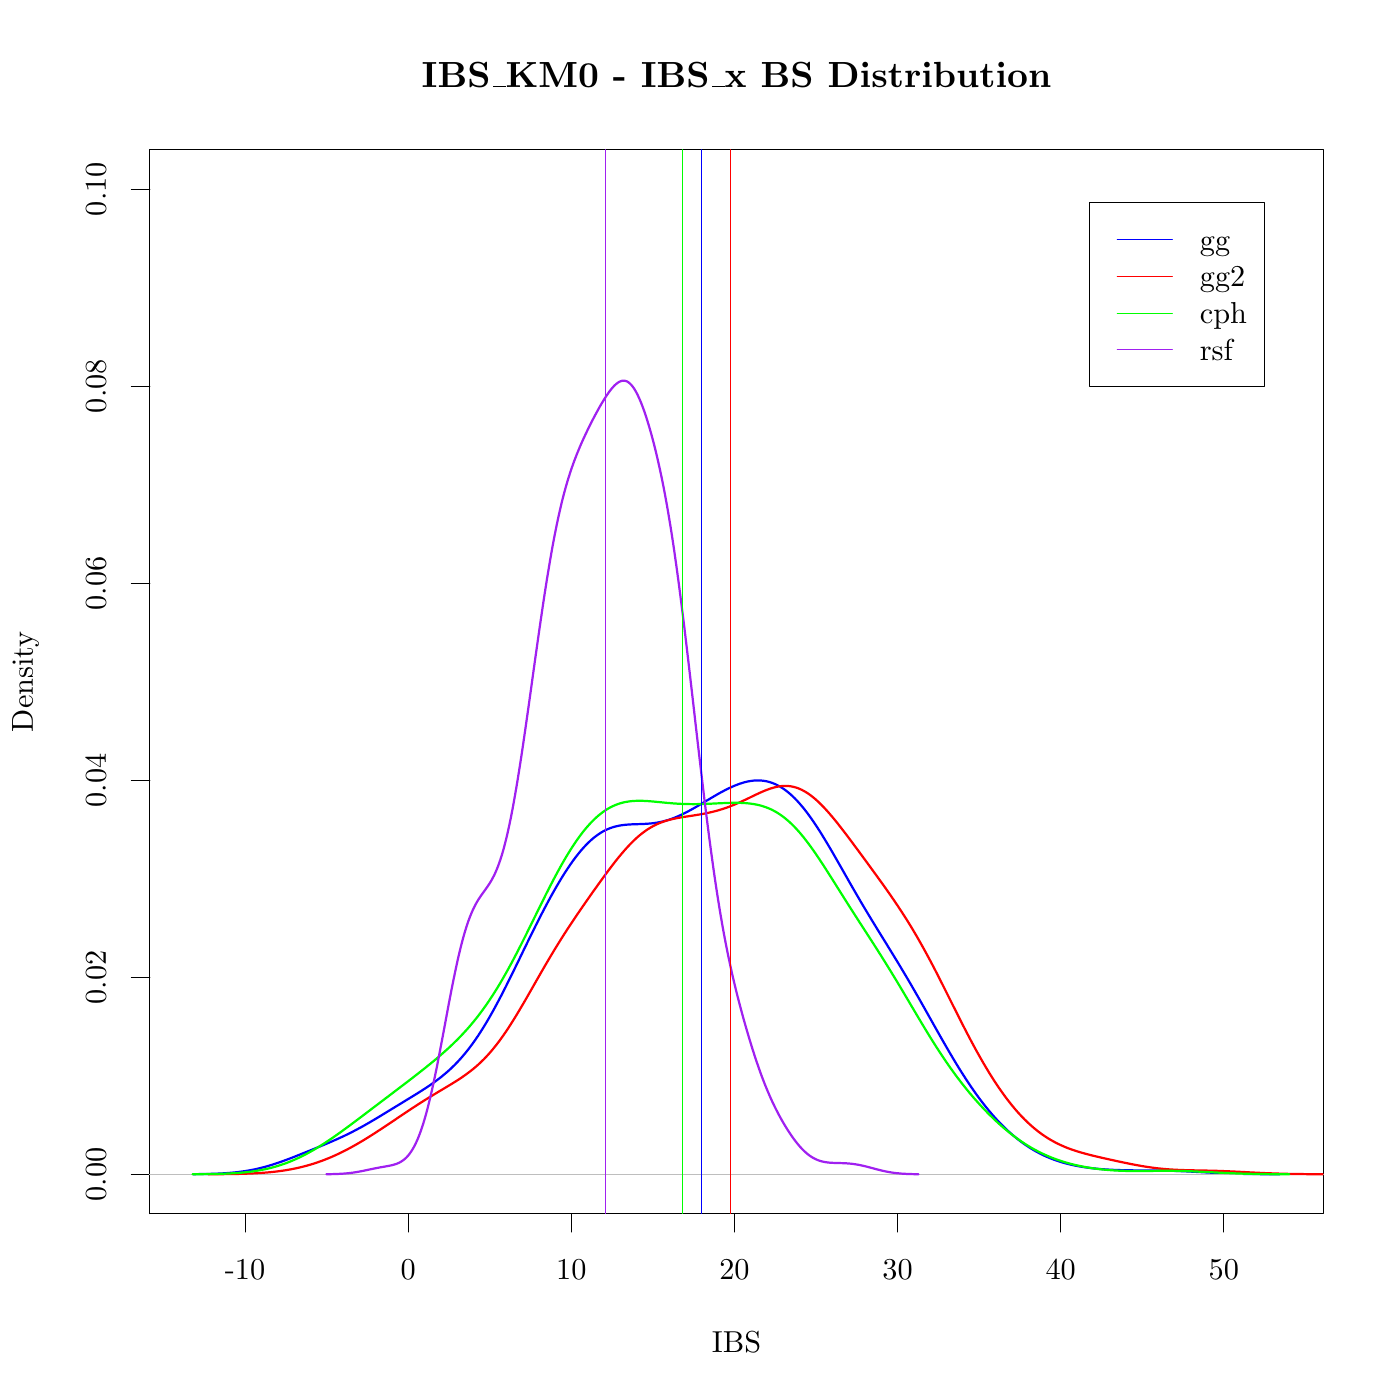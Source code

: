 % Created by tikzDevice version 0.8.1 on 2015-01-26 21:25:39
% !TEX encoding = UTF-8 Unicode
\documentclass[11pt]{memoir}
\nonstopmode

\usepackage{tikz}

\usepackage[active,tightpage,psfixbb]{preview}

\PreviewEnvironment{pgfpicture}

\setlength\PreviewBorder{0pt}

\usepackage{amsmath}
\newcommand{\SweaveOpts}[1]{}  % do not interfere with LaTeX
\newcommand{\SweaveInput}[1]{} % because they are not real TeX commands
\newcommand{\Sexpr}[1]{}       % will only be parsed by R


\usepackage{geometry}
\usepackage{amsmath}
\usepackage{lscape}
\geometry{verbose,tmargin=2.5cm,bmargin=2.5cm,lmargin=2.5cm,rmargin=2.5cm}


\begin{document}

\begin{tikzpicture}[x=1pt,y=1pt]
\definecolor{fillColor}{RGB}{255,255,255}
\path[use as bounding box,fill=fillColor,fill opacity=0.00] (0,0) rectangle (505.89,505.89);
\begin{scope}
\path[clip] ( 54.12, 67.32) rectangle (478.17,451.77);
\definecolor{drawColor}{RGB}{0,0,255}

\path[draw=drawColor,line width= 0.8pt,line join=round,line cap=round] ( 69.83, 81.60) --
	( 70.59, 81.61) --
	( 71.36, 81.62) --
	( 72.13, 81.63) --
	( 72.90, 81.64) --
	( 73.67, 81.65) --
	( 74.44, 81.67) --
	( 75.20, 81.68) --
	( 75.97, 81.71) --
	( 76.74, 81.73) --
	( 77.51, 81.76) --
	( 78.28, 81.79) --
	( 79.05, 81.82) --
	( 79.81, 81.86) --
	( 80.58, 81.90) --
	( 81.35, 81.95) --
	( 82.12, 82.00) --
	( 82.89, 82.06) --
	( 83.66, 82.13) --
	( 84.42, 82.20) --
	( 85.19, 82.27) --
	( 85.96, 82.36) --
	( 86.73, 82.46) --
	( 87.50, 82.56) --
	( 88.27, 82.67) --
	( 89.03, 82.79) --
	( 89.80, 82.92) --
	( 90.57, 83.06) --
	( 91.34, 83.21) --
	( 92.11, 83.36) --
	( 92.88, 83.53) --
	( 93.65, 83.71) --
	( 94.41, 83.90) --
	( 95.18, 84.10) --
	( 95.95, 84.30) --
	( 96.72, 84.52) --
	( 97.49, 84.75) --
	( 98.26, 84.98) --
	( 99.02, 85.23) --
	( 99.79, 85.48) --
	(100.56, 85.74) --
	(101.33, 86.01) --
	(102.10, 86.28) --
	(102.87, 86.56) --
	(103.63, 86.84) --
	(104.40, 87.13) --
	(105.17, 87.43) --
	(105.94, 87.72) --
	(106.71, 88.03) --
	(107.48, 88.33) --
	(108.24, 88.63) --
	(109.01, 88.94) --
	(109.78, 89.25) --
	(110.55, 89.56) --
	(111.32, 89.87) --
	(112.09, 90.18) --
	(112.85, 90.49) --
	(113.62, 90.80) --
	(114.39, 91.12) --
	(115.16, 91.43) --
	(115.93, 91.75) --
	(116.70, 92.07) --
	(117.46, 92.39) --
	(118.23, 92.71) --
	(119.00, 93.03) --
	(119.77, 93.36) --
	(120.54, 93.70) --
	(121.31, 94.04) --
	(122.07, 94.38) --
	(122.84, 94.73) --
	(123.61, 95.08) --
	(124.38, 95.44) --
	(125.15, 95.81) --
	(125.92, 96.19) --
	(126.69, 96.57) --
	(127.45, 96.96) --
	(128.22, 97.36) --
	(128.99, 97.76) --
	(129.76, 98.18) --
	(130.53, 98.59) --
	(131.30, 99.02) --
	(132.06, 99.45) --
	(132.83, 99.89) --
	(133.60,100.34) --
	(134.37,100.79) --
	(135.14,101.24) --
	(135.91,101.70) --
	(136.67,102.16) --
	(137.44,102.62) --
	(138.21,103.09) --
	(138.98,103.56) --
	(139.75,104.03) --
	(140.52,104.50) --
	(141.28,104.97) --
	(142.05,105.44) --
	(142.82,105.91) --
	(143.59,106.37) --
	(144.36,106.84) --
	(145.13,107.31) --
	(145.89,107.78) --
	(146.66,108.25) --
	(147.43,108.72) --
	(148.20,109.19) --
	(148.97,109.66) --
	(149.74,110.13) --
	(150.50,110.60) --
	(151.27,111.08) --
	(152.04,111.57) --
	(152.81,112.06) --
	(153.58,112.56) --
	(154.35,113.06) --
	(155.12,113.58) --
	(155.88,114.11) --
	(156.65,114.65) --
	(157.42,115.21) --
	(158.19,115.78) --
	(158.96,116.37) --
	(159.73,116.98) --
	(160.49,117.61) --
	(161.26,118.26) --
	(162.03,118.93) --
	(162.80,119.64) --
	(163.57,120.37) --
	(164.34,121.13) --
	(165.10,121.91) --
	(165.87,122.74) --
	(166.64,123.59) --
	(167.41,124.48) --
	(168.18,125.40) --
	(168.95,126.35) --
	(169.71,127.34) --
	(170.48,128.37) --
	(171.25,129.44) --
	(172.02,130.53) --
	(172.79,131.67) --
	(173.56,132.85) --
	(174.32,134.06) --
	(175.09,135.30) --
	(175.86,136.58) --
	(176.63,137.89) --
	(177.40,139.24) --
	(178.17,140.61) --
	(178.93,142.01) --
	(179.70,143.44) --
	(180.47,144.89) --
	(181.24,146.37) --
	(182.01,147.87) --
	(182.78,149.39) --
	(183.54,150.92) --
	(184.31,152.47) --
	(185.08,154.03) --
	(185.85,155.60) --
	(186.62,157.18) --
	(187.39,158.76) --
	(188.16,160.35) --
	(188.92,161.93) --
	(189.69,163.52) --
	(190.46,165.10) --
	(191.23,166.67) --
	(192.00,168.23) --
	(192.77,169.79) --
	(193.53,171.33) --
	(194.30,172.86) --
	(195.07,174.38) --
	(195.84,175.87) --
	(196.61,177.36) --
	(197.38,178.81) --
	(198.14,180.25) --
	(198.91,181.66) --
	(199.68,183.05) --
	(200.45,184.41) --
	(201.22,185.75) --
	(201.99,187.05) --
	(202.75,188.33) --
	(203.52,189.58) --
	(204.29,190.79) --
	(205.06,191.96) --
	(205.83,193.10) --
	(206.60,194.21) --
	(207.36,195.27) --
	(208.13,196.29) --
	(208.90,197.27) --
	(209.67,198.22) --
	(210.44,199.12) --
	(211.21,199.97) --
	(211.97,200.77) --
	(212.74,201.53) --
	(213.51,202.25) --
	(214.28,202.92) --
	(215.05,203.54) --
	(215.82,204.11) --
	(216.58,204.64) --
	(217.35,205.13) --
	(218.12,205.56) --
	(218.89,205.95) --
	(219.66,206.30) --
	(220.43,206.61) --
	(221.20,206.89) --
	(221.96,207.12) --
	(222.73,207.31) --
	(223.50,207.48) --
	(224.27,207.63) --
	(225.04,207.74) --
	(225.81,207.83) --
	(226.57,207.90) --
	(227.34,207.95) --
	(228.11,208.00) --
	(228.88,208.03) --
	(229.65,208.06) --
	(230.42,208.08) --
	(231.18,208.10) --
	(231.95,208.13) --
	(232.72,208.16) --
	(233.49,208.21) --
	(234.26,208.26) --
	(235.03,208.32) --
	(235.79,208.40) --
	(236.56,208.50) --
	(237.33,208.62) --
	(238.10,208.75) --
	(238.87,208.91) --
	(239.64,209.09) --
	(240.40,209.29) --
	(241.17,209.51) --
	(241.94,209.75) --
	(242.71,210.02) --
	(243.48,210.31) --
	(244.25,210.61) --
	(245.01,210.94) --
	(245.78,211.28) --
	(246.55,211.64) --
	(247.32,212.02) --
	(248.09,212.41) --
	(248.86,212.81) --
	(249.62,213.23) --
	(250.39,213.66) --
	(251.16,214.10) --
	(251.93,214.54) --
	(252.70,214.99) --
	(253.47,215.45) --
	(254.24,215.90) --
	(255.00,216.36) --
	(255.77,216.82) --
	(256.54,217.28) --
	(257.31,217.73) --
	(258.08,218.18) --
	(258.85,218.63) --
	(259.61,219.07) --
	(260.38,219.49) --
	(261.15,219.91) --
	(261.92,220.31) --
	(262.69,220.71) --
	(263.46,221.08) --
	(264.22,221.44) --
	(264.99,221.78) --
	(265.76,222.10) --
	(266.53,222.40) --
	(267.30,222.68) --
	(268.07,222.93) --
	(268.83,223.16) --
	(269.60,223.36) --
	(270.37,223.53) --
	(271.14,223.66) --
	(271.91,223.77) --
	(272.68,223.85) --
	(273.44,223.89) --
	(274.21,223.88) --
	(274.98,223.85) --
	(275.75,223.77) --
	(276.52,223.66) --
	(277.29,223.50) --
	(278.05,223.29) --
	(278.82,223.05) --
	(279.59,222.76) --
	(280.36,222.43) --
	(281.13,222.04) --
	(281.90,221.62) --
	(282.67,221.14) --
	(283.43,220.63) --
	(284.20,220.06) --
	(284.97,219.44) --
	(285.74,218.78) --
	(286.51,218.07) --
	(287.28,217.32) --
	(288.04,216.52) --
	(288.81,215.67) --
	(289.58,214.78) --
	(290.35,213.86) --
	(291.12,212.88) --
	(291.89,211.87) --
	(292.65,210.82) --
	(293.42,209.74) --
	(294.19,208.62) --
	(294.96,207.47) --
	(295.73,206.28) --
	(296.50,205.08) --
	(297.26,203.84) --
	(298.03,202.58) --
	(298.80,201.30) --
	(299.57,200.01) --
	(300.34,198.70) --
	(301.11,197.38) --
	(301.87,196.04) --
	(302.64,194.70) --
	(303.41,193.35) --
	(304.18,192.00) --
	(304.95,190.64) --
	(305.72,189.29) --
	(306.48,187.94) --
	(307.25,186.60) --
	(308.02,185.25) --
	(308.79,183.92) --
	(309.56,182.59) --
	(310.33,181.28) --
	(311.09,179.96) --
	(311.86,178.66) --
	(312.63,177.37) --
	(313.40,176.09) --
	(314.17,174.81) --
	(314.94,173.54) --
	(315.71,172.28) --
	(316.47,171.03) --
	(317.24,169.77) --
	(318.01,168.53) --
	(318.78,167.28) --
	(319.55,166.04) --
	(320.32,164.80) --
	(321.08,163.55) --
	(321.85,162.30) --
	(322.62,161.05) --
	(323.39,159.79) --
	(324.16,158.53) --
	(324.93,157.26) --
	(325.69,155.99) --
	(326.46,154.70) --
	(327.23,153.41) --
	(328.00,152.11) --
	(328.77,150.80) --
	(329.54,149.48) --
	(330.30,148.15) --
	(331.07,146.81) --
	(331.84,145.47) --
	(332.61,144.12) --
	(333.38,142.76) --
	(334.15,141.40) --
	(334.91,140.04) --
	(335.68,138.67) --
	(336.45,137.30) --
	(337.22,135.93) --
	(337.99,134.56) --
	(338.76,133.20) --
	(339.52,131.84) --
	(340.29,130.49) --
	(341.06,129.14) --
	(341.83,127.81) --
	(342.60,126.48) --
	(343.37,125.17) --
	(344.13,123.87) --
	(344.90,122.58) --
	(345.67,121.31) --
	(346.44,120.05) --
	(347.21,118.82) --
	(347.98,117.61) --
	(348.75,116.41) --
	(349.51,115.23) --
	(350.28,114.08) --
	(351.05,112.95) --
	(351.82,111.84) --
	(352.59,110.75) --
	(353.36,109.69) --
	(354.12,108.65) --
	(354.89,107.64) --
	(355.66,106.65) --
	(356.43,105.68) --
	(357.20,104.74) --
	(357.97,103.83) --
	(358.73,102.93) --
	(359.50,102.06) --
	(360.27,101.22) --
	(361.04,100.40) --
	(361.81, 99.61) --
	(362.58, 98.84) --
	(363.34, 98.09) --
	(364.11, 97.36) --
	(364.88, 96.67) --
	(365.65, 95.99) --
	(366.42, 95.33) --
	(367.19, 94.70) --
	(367.95, 94.09) --
	(368.72, 93.50) --
	(369.49, 92.93) --
	(370.26, 92.38) --
	(371.03, 91.86) --
	(371.80, 91.36) --
	(372.56, 90.87) --
	(373.33, 90.41) --
	(374.10, 89.96) --
	(374.87, 89.54) --
	(375.64, 89.13) --
	(376.41, 88.74) --
	(377.17, 88.37) --
	(377.94, 88.02) --
	(378.71, 87.69) --
	(379.48, 87.37) --
	(380.25, 87.06) --
	(381.02, 86.78) --
	(381.79, 86.51) --
	(382.55, 86.25) --
	(383.32, 86.01) --
	(384.09, 85.78) --
	(384.86, 85.56) --
	(385.63, 85.36) --
	(386.40, 85.17) --
	(387.16, 84.99) --
	(387.93, 84.82) --
	(388.70, 84.67) --
	(389.47, 84.52) --
	(390.24, 84.38) --
	(391.01, 84.25) --
	(391.77, 84.13) --
	(392.54, 84.02) --
	(393.31, 83.92) --
	(394.08, 83.82) --
	(394.85, 83.73) --
	(395.62, 83.65) --
	(396.38, 83.57) --
	(397.15, 83.50) --
	(397.92, 83.43) --
	(398.69, 83.37) --
	(399.46, 83.32) --
	(400.23, 83.27) --
	(400.99, 83.23) --
	(401.76, 83.19) --
	(402.53, 83.15) --
	(403.30, 83.12) --
	(404.07, 83.09) --
	(404.84, 83.07) --
	(405.60, 83.04) --
	(406.37, 83.03) --
	(407.14, 83.01) --
	(407.91, 83.00) --
	(408.68, 82.99) --
	(409.45, 82.98) --
	(410.22, 82.97) --
	(410.98, 82.97) --
	(411.75, 82.96) --
	(412.52, 82.96) --
	(413.29, 82.96) --
	(414.06, 82.95) --
	(414.83, 82.95) --
	(415.59, 82.95) --
	(416.36, 82.94) --
	(417.13, 82.94) --
	(417.90, 82.93) --
	(418.67, 82.92) --
	(419.44, 82.91) --
	(420.20, 82.90) --
	(420.97, 82.88) --
	(421.74, 82.86) --
	(422.51, 82.84) --
	(423.28, 82.82) --
	(424.05, 82.80) --
	(424.81, 82.77) --
	(425.58, 82.74) --
	(426.35, 82.71) --
	(427.12, 82.68) --
	(427.89, 82.65) --
	(428.66, 82.61) --
	(429.42, 82.57) --
	(430.19, 82.53) --
	(430.96, 82.49) --
	(431.73, 82.45) --
	(432.50, 82.41) --
	(433.27, 82.37) --
	(434.03, 82.33) --
	(434.80, 82.29) --
	(435.57, 82.25) --
	(436.34, 82.21) --
	(437.11, 82.16) --
	(437.88, 82.13) --
	(438.64, 82.09) --
	(439.41, 82.05) --
	(440.18, 82.01) --
	(440.95, 81.98) --
	(441.72, 81.95) --
	(442.49, 81.91) --
	(443.26, 81.88) --
	(444.02, 81.86) --
	(444.79, 81.83) --
	(445.56, 81.80) --
	(446.33, 81.78) --
	(447.10, 81.76) --
	(447.87, 81.74) --
	(448.63, 81.72) --
	(449.40, 81.70) --
	(450.17, 81.69) --
	(450.94, 81.67) --
	(451.71, 81.66) --
	(452.48, 81.65) --
	(453.24, 81.64) --
	(454.01, 81.63) --
	(454.78, 81.62) --
	(455.55, 81.61) --
	(456.32, 81.60) --
	(457.09, 81.60) --
	(457.85, 81.59) --
	(458.62, 81.59) --
	(459.39, 81.58) --
	(460.16, 81.58) --
	(460.93, 81.58) --
	(461.70, 81.57) --
	(462.46, 81.57);
\end{scope}
\begin{scope}
\path[clip] (  0.00,  0.00) rectangle (505.89,505.89);
\definecolor{drawColor}{RGB}{0,0,0}

\path[draw=drawColor,line width= 0.4pt,line join=round,line cap=round] ( 88.55, 67.32) -- (442.24, 67.32);

\path[draw=drawColor,line width= 0.4pt,line join=round,line cap=round] ( 88.55, 67.32) -- ( 88.55, 60.72);

\path[draw=drawColor,line width= 0.4pt,line join=round,line cap=round] (147.50, 67.32) -- (147.50, 60.72);

\path[draw=drawColor,line width= 0.4pt,line join=round,line cap=round] (206.45, 67.32) -- (206.45, 60.72);

\path[draw=drawColor,line width= 0.4pt,line join=round,line cap=round] (265.40, 67.32) -- (265.40, 60.72);

\path[draw=drawColor,line width= 0.4pt,line join=round,line cap=round] (324.35, 67.32) -- (324.35, 60.72);

\path[draw=drawColor,line width= 0.4pt,line join=round,line cap=round] (383.29, 67.32) -- (383.29, 60.72);

\path[draw=drawColor,line width= 0.4pt,line join=round,line cap=round] (442.24, 67.32) -- (442.24, 60.72);

\node[text=drawColor,anchor=base,inner sep=0pt, outer sep=0pt, scale=  1.00] at ( 88.55, 43.56) {-10};

\node[text=drawColor,anchor=base,inner sep=0pt, outer sep=0pt, scale=  1.00] at (147.50, 43.56) {0};

\node[text=drawColor,anchor=base,inner sep=0pt, outer sep=0pt, scale=  1.00] at (206.45, 43.56) {10};

\node[text=drawColor,anchor=base,inner sep=0pt, outer sep=0pt, scale=  1.00] at (265.40, 43.56) {20};

\node[text=drawColor,anchor=base,inner sep=0pt, outer sep=0pt, scale=  1.00] at (324.35, 43.56) {30};

\node[text=drawColor,anchor=base,inner sep=0pt, outer sep=0pt, scale=  1.00] at (383.29, 43.56) {40};

\node[text=drawColor,anchor=base,inner sep=0pt, outer sep=0pt, scale=  1.00] at (442.24, 43.56) {50};

\path[draw=drawColor,line width= 0.4pt,line join=round,line cap=round] ( 54.12, 81.56) -- ( 54.12,437.53);

\path[draw=drawColor,line width= 0.4pt,line join=round,line cap=round] ( 54.12, 81.56) -- ( 47.52, 81.56);

\path[draw=drawColor,line width= 0.4pt,line join=round,line cap=round] ( 54.12,152.75) -- ( 47.52,152.75);

\path[draw=drawColor,line width= 0.4pt,line join=round,line cap=round] ( 54.12,223.95) -- ( 47.52,223.95);

\path[draw=drawColor,line width= 0.4pt,line join=round,line cap=round] ( 54.12,295.14) -- ( 47.52,295.14);

\path[draw=drawColor,line width= 0.4pt,line join=round,line cap=round] ( 54.12,366.34) -- ( 47.52,366.34);

\path[draw=drawColor,line width= 0.4pt,line join=round,line cap=round] ( 54.12,437.53) -- ( 47.52,437.53);

\node[text=drawColor,rotate= 90.00,anchor=base,inner sep=0pt, outer sep=0pt, scale=  1.00] at ( 38.28, 81.56) {0.00};

\node[text=drawColor,rotate= 90.00,anchor=base,inner sep=0pt, outer sep=0pt, scale=  1.00] at ( 38.28,152.75) {0.02};

\node[text=drawColor,rotate= 90.00,anchor=base,inner sep=0pt, outer sep=0pt, scale=  1.00] at ( 38.28,223.95) {0.04};

\node[text=drawColor,rotate= 90.00,anchor=base,inner sep=0pt, outer sep=0pt, scale=  1.00] at ( 38.28,295.14) {0.06};

\node[text=drawColor,rotate= 90.00,anchor=base,inner sep=0pt, outer sep=0pt, scale=  1.00] at ( 38.28,366.34) {0.08};

\node[text=drawColor,rotate= 90.00,anchor=base,inner sep=0pt, outer sep=0pt, scale=  1.00] at ( 38.28,437.53) {0.10};

\path[draw=drawColor,line width= 0.4pt,line join=round,line cap=round] ( 54.12, 67.32) --
	(478.17, 67.32) --
	(478.17,451.77) --
	( 54.12,451.77) --
	( 54.12, 67.32);
\end{scope}
\begin{scope}
\path[clip] (  0.00,  0.00) rectangle (505.89,505.89);
\definecolor{drawColor}{RGB}{0,0,0}

\node[text=drawColor,anchor=base,inner sep=0pt, outer sep=0pt, scale=  1.20] at (266.14,474.30) {\bfseries IBS\_KM0 - IBS\_x BS Distribution};

\node[text=drawColor,anchor=base,inner sep=0pt, outer sep=0pt, scale=  1.00] at (266.14, 17.16) {IBS};

\node[text=drawColor,rotate= 90.00,anchor=base,inner sep=0pt, outer sep=0pt, scale=  1.00] at ( 11.88,259.55) {Density};
\end{scope}
\begin{scope}
\path[clip] ( 54.12, 67.32) rectangle (478.17,451.77);
\definecolor{drawColor}{RGB}{190,190,190}

\path[draw=drawColor,line width= 0.0pt,line join=round,line cap=round] ( 54.12, 81.56) -- (478.17, 81.56);
\definecolor{drawColor}{RGB}{255,0,0}

\path[draw=drawColor,line width= 0.8pt,line join=round,line cap=round] ( 75.24, 81.58) --
	( 76.03, 81.58) --
	( 76.83, 81.58) --
	( 77.62, 81.59) --
	( 78.41, 81.59) --
	( 79.20, 81.60) --
	( 79.99, 81.60) --
	( 80.78, 81.61) --
	( 81.57, 81.62) --
	( 82.36, 81.63) --
	( 83.15, 81.64) --
	( 83.94, 81.65) --
	( 84.73, 81.67) --
	( 85.53, 81.68) --
	( 86.32, 81.70) --
	( 87.11, 81.72) --
	( 87.90, 81.74) --
	( 88.69, 81.77) --
	( 89.48, 81.80) --
	( 90.27, 81.83) --
	( 91.06, 81.86) --
	( 91.85, 81.90) --
	( 92.64, 81.94) --
	( 93.43, 81.99) --
	( 94.23, 82.04) --
	( 95.02, 82.10) --
	( 95.81, 82.16) --
	( 96.60, 82.22) --
	( 97.39, 82.29) --
	( 98.18, 82.37) --
	( 98.97, 82.46) --
	( 99.76, 82.55) --
	(100.55, 82.64) --
	(101.34, 82.75) --
	(102.13, 82.86) --
	(102.93, 82.98) --
	(103.72, 83.11) --
	(104.51, 83.25) --
	(105.30, 83.39) --
	(106.09, 83.55) --
	(106.88, 83.71) --
	(107.67, 83.88) --
	(108.46, 84.06) --
	(109.25, 84.26) --
	(110.04, 84.46) --
	(110.83, 84.67) --
	(111.63, 84.89) --
	(112.42, 85.13) --
	(113.21, 85.37) --
	(114.00, 85.62) --
	(114.79, 85.89) --
	(115.58, 86.17) --
	(116.37, 86.45) --
	(117.16, 86.75) --
	(117.95, 87.06) --
	(118.74, 87.38) --
	(119.53, 87.71) --
	(120.33, 88.06) --
	(121.12, 88.41) --
	(121.91, 88.77) --
	(122.70, 89.15) --
	(123.49, 89.53) --
	(124.28, 89.93) --
	(125.07, 90.33) --
	(125.86, 90.75) --
	(126.65, 91.17) --
	(127.44, 91.61) --
	(128.23, 92.05) --
	(129.03, 92.50) --
	(129.82, 92.96) --
	(130.61, 93.43) --
	(131.40, 93.90) --
	(132.19, 94.38) --
	(132.98, 94.87) --
	(133.77, 95.37) --
	(134.56, 95.87) --
	(135.35, 96.37) --
	(136.14, 96.88) --
	(136.93, 97.40) --
	(137.73, 97.92) --
	(138.52, 98.44) --
	(139.31, 98.96) --
	(140.10, 99.49) --
	(140.89,100.02) --
	(141.68,100.55) --
	(142.47,101.08) --
	(143.26,101.62) --
	(144.05,102.15) --
	(144.84,102.68) --
	(145.64,103.21) --
	(146.43,103.74) --
	(147.22,104.27) --
	(148.01,104.80) --
	(148.80,105.32) --
	(149.59,105.84) --
	(150.38,106.36) --
	(151.17,106.87) --
	(151.96,107.37) --
	(152.75,107.88) --
	(153.54,108.38) --
	(154.34,108.87) --
	(155.13,109.36) --
	(155.92,109.84) --
	(156.71,110.32) --
	(157.50,110.80) --
	(158.29,111.28) --
	(159.08,111.75) --
	(159.87,112.22) --
	(160.66,112.69) --
	(161.45,113.17) --
	(162.24,113.64) --
	(163.04,114.12) --
	(163.83,114.61) --
	(164.62,115.10) --
	(165.41,115.60) --
	(166.20,116.12) --
	(166.99,116.65) --
	(167.78,117.20) --
	(168.57,117.76) --
	(169.36,118.35) --
	(170.15,118.96) --
	(170.94,119.59) --
	(171.74,120.25) --
	(172.53,120.94) --
	(173.32,121.66) --
	(174.11,122.42) --
	(174.90,123.20) --
	(175.69,124.02) --
	(176.48,124.88) --
	(177.27,125.78) --
	(178.06,126.72) --
	(178.85,127.69) --
	(179.64,128.69) --
	(180.44,129.74) --
	(181.23,130.83) --
	(182.02,131.95) --
	(182.81,133.10) --
	(183.60,134.28) --
	(184.39,135.50) --
	(185.18,136.75) --
	(185.97,138.02) --
	(186.76,139.31) --
	(187.55,140.63) --
	(188.34,141.97) --
	(189.14,143.32) --
	(189.93,144.68) --
	(190.72,146.06) --
	(191.51,147.44) --
	(192.30,148.83) --
	(193.09,150.22) --
	(193.88,151.61) --
	(194.67,152.99) --
	(195.46,154.37) --
	(196.25,155.74) --
	(197.04,157.11) --
	(197.84,158.46) --
	(198.63,159.80) --
	(199.42,161.12) --
	(200.21,162.44) --
	(201.00,163.73) --
	(201.79,165.01) --
	(202.58,166.28) --
	(203.37,167.53) --
	(204.16,168.77) --
	(204.95,169.99) --
	(205.74,171.20) --
	(206.54,172.39) --
	(207.33,173.58) --
	(208.12,174.75) --
	(208.91,175.92) --
	(209.70,177.07) --
	(210.49,178.22) --
	(211.28,179.36) --
	(212.07,180.50) --
	(212.86,181.62) --
	(213.65,182.75) --
	(214.44,183.87) --
	(215.24,184.98) --
	(216.03,186.09) --
	(216.82,187.19) --
	(217.61,188.28) --
	(218.40,189.36) --
	(219.19,190.44) --
	(219.98,191.50) --
	(220.77,192.55) --
	(221.56,193.58) --
	(222.35,194.60) --
	(223.14,195.60) --
	(223.94,196.57) --
	(224.73,197.51) --
	(225.52,198.44) --
	(226.31,199.33) --
	(227.10,200.19) --
	(227.89,201.02) --
	(228.68,201.81) --
	(229.47,202.57) --
	(230.26,203.30) --
	(231.05,203.98) --
	(231.84,204.62) --
	(232.64,205.22) --
	(233.43,205.79) --
	(234.22,206.32) --
	(235.01,206.80) --
	(235.80,207.25) --
	(236.59,207.67) --
	(237.38,208.05) --
	(238.17,208.39) --
	(238.96,208.70) --
	(239.75,208.99) --
	(240.54,209.25) --
	(241.34,209.49) --
	(242.13,209.70) --
	(242.92,209.89) --
	(243.71,210.07) --
	(244.50,210.23) --
	(245.29,210.38) --
	(246.08,210.51) --
	(246.87,210.64) --
	(247.66,210.77) --
	(248.45,210.89) --
	(249.24,211.01) --
	(250.04,211.13) --
	(250.83,211.25) --
	(251.62,211.38) --
	(252.41,211.51) --
	(253.20,211.64) --
	(253.99,211.79) --
	(254.78,211.94) --
	(255.57,212.10) --
	(256.36,212.27) --
	(257.15,212.45) --
	(257.95,212.65) --
	(258.74,212.85) --
	(259.53,213.07) --
	(260.32,213.31) --
	(261.11,213.56) --
	(261.90,213.82) --
	(262.69,214.09) --
	(263.48,214.38) --
	(264.27,214.69) --
	(265.06,215.00) --
	(265.85,215.33) --
	(266.65,215.67) --
	(267.44,216.02) --
	(268.23,216.39) --
	(269.02,216.76) --
	(269.81,217.13) --
	(270.60,217.51) --
	(271.39,217.90) --
	(272.18,218.28) --
	(272.97,218.66) --
	(273.76,219.03) --
	(274.55,219.40) --
	(275.35,219.75) --
	(276.14,220.09) --
	(276.93,220.41) --
	(277.72,220.70) --
	(278.51,220.97) --
	(279.30,221.21) --
	(280.09,221.43) --
	(280.88,221.61) --
	(281.67,221.74) --
	(282.46,221.84) --
	(283.25,221.89) --
	(284.05,221.90) --
	(284.84,221.86) --
	(285.63,221.77) --
	(286.42,221.62) --
	(287.21,221.43) --
	(288.00,221.19) --
	(288.79,220.89) --
	(289.58,220.54) --
	(290.37,220.13) --
	(291.16,219.68) --
	(291.95,219.18) --
	(292.75,218.62) --
	(293.54,218.01) --
	(294.33,217.37) --
	(295.12,216.68) --
	(295.91,215.94) --
	(296.70,215.17) --
	(297.49,214.36) --
	(298.28,213.52) --
	(299.07,212.65) --
	(299.86,211.74) --
	(300.65,210.81) --
	(301.45,209.86) --
	(302.24,208.89) --
	(303.03,207.89) --
	(303.82,206.88) --
	(304.61,205.86) --
	(305.40,204.83) --
	(306.19,203.79) --
	(306.98,202.74) --
	(307.77,201.68) --
	(308.56,200.61) --
	(309.35,199.55) --
	(310.15,198.47) --
	(310.94,197.40) --
	(311.73,196.33) --
	(312.52,195.25) --
	(313.31,194.17) --
	(314.10,193.09) --
	(314.89,192.01) --
	(315.68,190.92) --
	(316.47,189.84) --
	(317.26,188.74) --
	(318.05,187.65) --
	(318.85,186.55) --
	(319.64,185.44) --
	(320.43,184.32) --
	(321.22,183.20) --
	(322.01,182.06) --
	(322.80,180.91) --
	(323.59,179.75) --
	(324.38,178.58) --
	(325.17,177.38) --
	(325.96,176.17) --
	(326.75,174.94) --
	(327.55,173.70) --
	(328.34,172.43) --
	(329.13,171.14) --
	(329.92,169.82) --
	(330.71,168.49) --
	(331.50,167.14) --
	(332.29,165.75) --
	(333.08,164.35) --
	(333.87,162.93) --
	(334.66,161.48) --
	(335.45,160.02) --
	(336.25,158.53) --
	(337.04,157.03) --
	(337.83,155.51) --
	(338.62,153.97) --
	(339.41,152.42) --
	(340.20,150.86) --
	(340.99,149.30) --
	(341.78,147.72) --
	(342.57,146.14) --
	(343.36,144.56) --
	(344.15,142.97) --
	(344.95,141.39) --
	(345.74,139.82) --
	(346.53,138.25) --
	(347.32,136.68) --
	(348.11,135.13) --
	(348.90,133.59) --
	(349.69,132.07) --
	(350.48,130.56) --
	(351.27,129.07) --
	(352.06,127.61) --
	(352.85,126.15) --
	(353.65,124.73) --
	(354.44,123.33) --
	(355.23,121.95) --
	(356.02,120.60) --
	(356.81,119.28) --
	(357.60,117.98) --
	(358.39,116.72) --
	(359.18,115.48) --
	(359.97,114.27) --
	(360.76,113.09) --
	(361.56,111.95) --
	(362.35,110.83) --
	(363.14,109.74) --
	(363.93,108.68) --
	(364.72,107.66) --
	(365.51,106.67) --
	(366.30,105.71) --
	(367.09,104.77) --
	(367.88,103.87) --
	(368.67,103.01) --
	(369.46,102.17) --
	(370.26,101.36) --
	(371.05,100.59) --
	(371.84, 99.84) --
	(372.63, 99.13) --
	(373.42, 98.44) --
	(374.21, 97.78) --
	(375.00, 97.15) --
	(375.79, 96.55) --
	(376.58, 95.98) --
	(377.37, 95.43) --
	(378.16, 94.91) --
	(378.96, 94.41) --
	(379.75, 93.94) --
	(380.54, 93.50) --
	(381.33, 93.07) --
	(382.12, 92.67) --
	(382.91, 92.29) --
	(383.70, 91.93) --
	(384.49, 91.58) --
	(385.28, 91.25) --
	(386.07, 90.94) --
	(386.86, 90.65) --
	(387.66, 90.37) --
	(388.45, 90.11) --
	(389.24, 89.85) --
	(390.03, 89.61) --
	(390.82, 89.38) --
	(391.61, 89.16) --
	(392.40, 88.94) --
	(393.19, 88.73) --
	(393.98, 88.53) --
	(394.77, 88.33) --
	(395.56, 88.14) --
	(396.36, 87.95) --
	(397.15, 87.77) --
	(397.94, 87.58) --
	(398.73, 87.40) --
	(399.52, 87.22) --
	(400.31, 87.05) --
	(401.10, 86.87) --
	(401.89, 86.70) --
	(402.68, 86.53) --
	(403.47, 86.35) --
	(404.26, 86.18) --
	(405.06, 86.01) --
	(405.85, 85.85) --
	(406.64, 85.68) --
	(407.43, 85.52) --
	(408.22, 85.36) --
	(409.01, 85.20) --
	(409.80, 85.05) --
	(410.59, 84.90) --
	(411.38, 84.76) --
	(412.17, 84.62) --
	(412.96, 84.48) --
	(413.76, 84.35) --
	(414.55, 84.23) --
	(415.34, 84.11) --
	(416.13, 84.00) --
	(416.92, 83.89) --
	(417.71, 83.79) --
	(418.50, 83.70) --
	(419.29, 83.62) --
	(420.08, 83.54) --
	(420.87, 83.47) --
	(421.66, 83.40) --
	(422.46, 83.34) --
	(423.25, 83.29) --
	(424.04, 83.24) --
	(424.83, 83.20) --
	(425.62, 83.16) --
	(426.41, 83.12) --
	(427.20, 83.09) --
	(427.99, 83.07) --
	(428.78, 83.05) --
	(429.57, 83.03) --
	(430.36, 83.01) --
	(431.16, 82.99) --
	(431.95, 82.97) --
	(432.74, 82.96) --
	(433.53, 82.94) --
	(434.32, 82.93) --
	(435.11, 82.91) --
	(435.90, 82.90) --
	(436.69, 82.88) --
	(437.48, 82.86) --
	(438.27, 82.84) --
	(439.06, 82.82) --
	(439.86, 82.80) --
	(440.65, 82.77) --
	(441.44, 82.74) --
	(442.23, 82.71) --
	(443.02, 82.68) --
	(443.81, 82.65) --
	(444.60, 82.61) --
	(445.39, 82.58) --
	(446.18, 82.54) --
	(446.97, 82.50) --
	(447.76, 82.46) --
	(448.56, 82.42) --
	(449.35, 82.38) --
	(450.14, 82.34) --
	(450.93, 82.29) --
	(451.72, 82.25) --
	(452.51, 82.21) --
	(453.30, 82.17) --
	(454.09, 82.13) --
	(454.88, 82.09) --
	(455.67, 82.06) --
	(456.46, 82.02) --
	(457.26, 81.98) --
	(458.05, 81.95) --
	(458.84, 81.92) --
	(459.63, 81.89) --
	(460.42, 81.86) --
	(461.21, 81.83) --
	(462.00, 81.81) --
	(462.79, 81.78) --
	(463.58, 81.76) --
	(464.37, 81.74) --
	(465.16, 81.72) --
	(465.96, 81.70) --
	(466.75, 81.69) --
	(467.54, 81.67) --
	(468.33, 81.66) --
	(469.12, 81.65) --
	(469.91, 81.64) --
	(470.70, 81.63) --
	(471.49, 81.62) --
	(472.28, 81.61) --
	(473.07, 81.60) --
	(473.87, 81.60) --
	(474.66, 81.59) --
	(475.45, 81.59) --
	(476.24, 81.58) --
	(477.03, 81.58) --
	(477.82, 81.58) --
	(478.61, 81.57) --
	(479.40, 81.57);
\definecolor{drawColor}{RGB}{0,255,0}

\path[draw=drawColor,line width= 0.8pt,line join=round,line cap=round] ( 69.54, 81.58) --
	( 70.32, 81.58) --
	( 71.09, 81.59) --
	( 71.87, 81.59) --
	( 72.64, 81.60) --
	( 73.42, 81.61) --
	( 74.20, 81.62) --
	( 74.97, 81.63) --
	( 75.75, 81.64) --
	( 76.52, 81.65) --
	( 77.30, 81.67) --
	( 78.07, 81.68) --
	( 78.85, 81.70) --
	( 79.62, 81.73) --
	( 80.40, 81.75) --
	( 81.18, 81.78) --
	( 81.95, 81.81) --
	( 82.73, 81.85) --
	( 83.50, 81.89) --
	( 84.28, 81.93) --
	( 85.05, 81.98) --
	( 85.83, 82.03) --
	( 86.60, 82.09) --
	( 87.38, 82.16) --
	( 88.15, 82.23) --
	( 88.93, 82.31) --
	( 89.71, 82.40) --
	( 90.48, 82.49) --
	( 91.26, 82.60) --
	( 92.03, 82.71) --
	( 92.81, 82.83) --
	( 93.58, 82.96) --
	( 94.36, 83.10) --
	( 95.13, 83.25) --
	( 95.91, 83.41) --
	( 96.69, 83.59) --
	( 97.46, 83.77) --
	( 98.24, 83.97) --
	( 99.01, 84.17) --
	( 99.79, 84.40) --
	(100.56, 84.63) --
	(101.34, 84.88) --
	(102.11, 85.14) --
	(102.89, 85.41) --
	(103.67, 85.70) --
	(104.44, 86.00) --
	(105.22, 86.31) --
	(105.99, 86.64) --
	(106.77, 86.98) --
	(107.54, 87.33) --
	(108.32, 87.70) --
	(109.09, 88.08) --
	(109.87, 88.47) --
	(110.65, 88.87) --
	(111.42, 89.29) --
	(112.20, 89.72) --
	(112.97, 90.16) --
	(113.75, 90.61) --
	(114.52, 91.08) --
	(115.30, 91.55) --
	(116.07, 92.04) --
	(116.85, 92.53) --
	(117.62, 93.03) --
	(118.40, 93.55) --
	(119.18, 94.07) --
	(119.95, 94.59) --
	(120.73, 95.13) --
	(121.50, 95.67) --
	(122.28, 96.22) --
	(123.05, 96.77) --
	(123.83, 97.33) --
	(124.60, 97.90) --
	(125.38, 98.47) --
	(126.16, 99.04) --
	(126.93, 99.61) --
	(127.71,100.19) --
	(128.48,100.77) --
	(129.26,101.36) --
	(130.03,101.94) --
	(130.81,102.53) --
	(131.58,103.11) --
	(132.36,103.70) --
	(133.14,104.29) --
	(133.91,104.88) --
	(134.69,105.47) --
	(135.46,106.05) --
	(136.24,106.64) --
	(137.01,107.23) --
	(137.79,107.82) --
	(138.56,108.41) --
	(139.34,109.00) --
	(140.12,109.58) --
	(140.89,110.17) --
	(141.67,110.76) --
	(142.44,111.35) --
	(143.22,111.94) --
	(143.99,112.53) --
	(144.77,113.12) --
	(145.54,113.71) --
	(146.32,114.30) --
	(147.10,114.89) --
	(147.87,115.49) --
	(148.65,116.08) --
	(149.42,116.68) --
	(150.20,117.29) --
	(150.97,117.89) --
	(151.75,118.50) --
	(152.52,119.11) --
	(153.30,119.72) --
	(154.07,120.34) --
	(154.85,120.97) --
	(155.63,121.60) --
	(156.40,122.24) --
	(157.18,122.88) --
	(157.95,123.53) --
	(158.73,124.19) --
	(159.50,124.87) --
	(160.28,125.55) --
	(161.05,126.24) --
	(161.83,126.94) --
	(162.61,127.66) --
	(163.38,128.39) --
	(164.16,129.14) --
	(164.93,129.90) --
	(165.71,130.68) --
	(166.48,131.48) --
	(167.26,132.30) --
	(168.03,133.14) --
	(168.81,134.00) --
	(169.59,134.88) --
	(170.36,135.79) --
	(171.14,136.73) --
	(171.91,137.68) --
	(172.69,138.67) --
	(173.46,139.68) --
	(174.24,140.73) --
	(175.01,141.80) --
	(175.79,142.90) --
	(176.57,144.03) --
	(177.34,145.19) --
	(178.12,146.38) --
	(178.89,147.60) --
	(179.67,148.85) --
	(180.44,150.13) --
	(181.22,151.44) --
	(181.99,152.78) --
	(182.77,154.15) --
	(183.54,155.54) --
	(184.32,156.96) --
	(185.10,158.40) --
	(185.87,159.87) --
	(186.65,161.35) --
	(187.42,162.86) --
	(188.20,164.38) --
	(188.97,165.92) --
	(189.75,167.47) --
	(190.52,169.03) --
	(191.30,170.60) --
	(192.08,172.18) --
	(192.85,173.76) --
	(193.63,175.34) --
	(194.40,176.91) --
	(195.18,178.49) --
	(195.95,180.05) --
	(196.73,181.61) --
	(197.50,183.16) --
	(198.28,184.68) --
	(199.06,186.20) --
	(199.83,187.69) --
	(200.61,189.16) --
	(201.38,190.60) --
	(202.16,192.02) --
	(202.93,193.41) --
	(203.71,194.77) --
	(204.48,196.09) --
	(205.26,197.38) --
	(206.04,198.63) --
	(206.81,199.85) --
	(207.59,201.02) --
	(208.36,202.16) --
	(209.14,203.25) --
	(209.91,204.30) --
	(210.69,205.31) --
	(211.46,206.27) --
	(212.24,207.18) --
	(213.02,208.05) --
	(213.79,208.88) --
	(214.57,209.66) --
	(215.34,210.39) --
	(216.12,211.08) --
	(216.89,211.71) --
	(217.67,212.31) --
	(218.44,212.87) --
	(219.22,213.37) --
	(219.99,213.83) --
	(220.77,214.25) --
	(221.55,214.63) --
	(222.32,214.97) --
	(223.10,215.27) --
	(223.87,215.53) --
	(224.65,215.76) --
	(225.42,215.96) --
	(226.20,216.11) --
	(226.97,216.24) --
	(227.75,216.35) --
	(228.53,216.43) --
	(229.30,216.48) --
	(230.08,216.51) --
	(230.85,216.52) --
	(231.63,216.52) --
	(232.40,216.50) --
	(233.18,216.47) --
	(233.95,216.42) --
	(234.73,216.36) --
	(235.51,216.30) --
	(236.28,216.23) --
	(237.06,216.16) --
	(237.83,216.08) --
	(238.61,216.01) --
	(239.38,215.93) --
	(240.16,215.85) --
	(240.93,215.78) --
	(241.71,215.71) --
	(242.49,215.65) --
	(243.26,215.58) --
	(244.04,215.53) --
	(244.81,215.48) --
	(245.59,215.44) --
	(246.36,215.40) --
	(247.14,215.37) --
	(247.91,215.35) --
	(248.69,215.33) --
	(249.47,215.32) --
	(250.24,215.31) --
	(251.02,215.31) --
	(251.79,215.32) --
	(252.57,215.33) --
	(253.34,215.35) --
	(254.12,215.37) --
	(254.89,215.40) --
	(255.67,215.43) --
	(256.44,215.46) --
	(257.22,215.49) --
	(258.00,215.53) --
	(258.77,215.57) --
	(259.55,215.60) --
	(260.32,215.64) --
	(261.10,215.67) --
	(261.87,215.70) --
	(262.65,215.73) --
	(263.42,215.76) --
	(264.20,215.78) --
	(264.98,215.79) --
	(265.75,215.79) --
	(266.53,215.79) --
	(267.30,215.78) --
	(268.08,215.75) --
	(268.85,215.71) --
	(269.63,215.66) --
	(270.40,215.59) --
	(271.18,215.50) --
	(271.96,215.39) --
	(272.73,215.26) --
	(273.51,215.11) --
	(274.28,214.94) --
	(275.06,214.74) --
	(275.83,214.50) --
	(276.61,214.24) --
	(277.38,213.95) --
	(278.16,213.63) --
	(278.94,213.26) --
	(279.71,212.86) --
	(280.49,212.43) --
	(281.26,211.96) --
	(282.04,211.44) --
	(282.81,210.89) --
	(283.59,210.29) --
	(284.36,209.65) --
	(285.14,208.98) --
	(285.91,208.26) --
	(286.69,207.49) --
	(287.47,206.69) --
	(288.24,205.85) --
	(289.02,204.97) --
	(289.79,204.04) --
	(290.57,203.08) --
	(291.34,202.09) --
	(292.12,201.07) --
	(292.89,200.02) --
	(293.67,198.93) --
	(294.45,197.82) --
	(295.22,196.69) --
	(296.00,195.54) --
	(296.77,194.36) --
	(297.55,193.18) --
	(298.32,191.98) --
	(299.10,190.77) --
	(299.87,189.54) --
	(300.65,188.32) --
	(301.43,187.09) --
	(302.20,185.85) --
	(302.98,184.62) --
	(303.75,183.39) --
	(304.53,182.16) --
	(305.30,180.93) --
	(306.08,179.70) --
	(306.85,178.48) --
	(307.63,177.26) --
	(308.41,176.05) --
	(309.18,174.84) --
	(309.96,173.63) --
	(310.73,172.43) --
	(311.51,171.23) --
	(312.28,170.03) --
	(313.06,168.83) --
	(313.83,167.63) --
	(314.61,166.43) --
	(315.39,165.22) --
	(316.16,164.01) --
	(316.94,162.80) --
	(317.71,161.57) --
	(318.49,160.35) --
	(319.26,159.11) --
	(320.04,157.87) --
	(320.81,156.62) --
	(321.59,155.36) --
	(322.36,154.09) --
	(323.14,152.82) --
	(323.92,151.54) --
	(324.69,150.25) --
	(325.47,148.95) --
	(326.24,147.65) --
	(327.02,146.34) --
	(327.79,145.03) --
	(328.57,143.72) --
	(329.34,142.40) --
	(330.12,141.09) --
	(330.90,139.78) --
	(331.67,138.47) --
	(332.45,137.17) --
	(333.22,135.88) --
	(334.00,134.59) --
	(334.77,133.31) --
	(335.55,132.04) --
	(336.32,130.79) --
	(337.10,129.54) --
	(337.88,128.31) --
	(338.65,127.10) --
	(339.43,125.91) --
	(340.20,124.73) --
	(340.98,123.56) --
	(341.75,122.42) --
	(342.53,121.29) --
	(343.30,120.18) --
	(344.08,119.10) --
	(344.86,118.02) --
	(345.63,116.97) --
	(346.41,115.94) --
	(347.18,114.93) --
	(347.96,113.93) --
	(348.73,112.96) --
	(349.51,112.00) --
	(350.28,111.06) --
	(351.06,110.14) --
	(351.83,109.23) --
	(352.61,108.35) --
	(353.39,107.48) --
	(354.16,106.63) --
	(354.94,105.79) --
	(355.71,104.97) --
	(356.49,104.16) --
	(357.26,103.38) --
	(358.04,102.61) --
	(358.81,101.85) --
	(359.59,101.11) --
	(360.37,100.39) --
	(361.14, 99.68) --
	(361.92, 98.99) --
	(362.69, 98.32) --
	(363.47, 97.67) --
	(364.24, 97.03) --
	(365.02, 96.40) --
	(365.79, 95.79) --
	(366.57, 95.21) --
	(367.35, 94.63) --
	(368.12, 94.08) --
	(368.90, 93.54) --
	(369.67, 93.01) --
	(370.45, 92.51) --
	(371.22, 92.02) --
	(372.00, 91.55) --
	(372.77, 91.09) --
	(373.55, 90.65) --
	(374.33, 90.23) --
	(375.10, 89.82) --
	(375.88, 89.43) --
	(376.65, 89.05) --
	(377.43, 88.69) --
	(378.20, 88.34) --
	(378.98, 88.01) --
	(379.75, 87.69) --
	(380.53, 87.38) --
	(381.31, 87.09) --
	(382.08, 86.81) --
	(382.86, 86.55) --
	(383.63, 86.29) --
	(384.41, 86.05) --
	(385.18, 85.82) --
	(385.96, 85.59) --
	(386.73, 85.38) --
	(387.51, 85.18) --
	(388.28, 84.99) --
	(389.06, 84.81) --
	(389.84, 84.64) --
	(390.61, 84.48) --
	(391.39, 84.33) --
	(392.16, 84.18) --
	(392.94, 84.04) --
	(393.71, 83.91) --
	(394.49, 83.79) --
	(395.26, 83.68) --
	(396.04, 83.58) --
	(396.82, 83.48) --
	(397.59, 83.38) --
	(398.37, 83.30) --
	(399.14, 83.22) --
	(399.92, 83.15) --
	(400.69, 83.09) --
	(401.47, 83.03) --
	(402.24, 82.98) --
	(403.02, 82.93) --
	(403.80, 82.89) --
	(404.57, 82.86) --
	(405.35, 82.83) --
	(406.12, 82.80) --
	(406.90, 82.78) --
	(407.67, 82.77) --
	(408.45, 82.75) --
	(409.22, 82.75) --
	(410.00, 82.74) --
	(410.78, 82.74) --
	(411.55, 82.74) --
	(412.33, 82.75) --
	(413.10, 82.75) --
	(413.88, 82.76) --
	(414.65, 82.77) --
	(415.43, 82.77) --
	(416.20, 82.78) --
	(416.98, 82.79) --
	(417.75, 82.80) --
	(418.53, 82.80) --
	(419.31, 82.81) --
	(420.08, 82.81) --
	(420.86, 82.82) --
	(421.63, 82.82) --
	(422.41, 82.81) --
	(423.18, 82.81) --
	(423.96, 82.80) --
	(424.73, 82.79) --
	(425.51, 82.78) --
	(426.29, 82.76) --
	(427.06, 82.75) --
	(427.84, 82.73) --
	(428.61, 82.70) --
	(429.39, 82.68) --
	(430.16, 82.65) --
	(430.94, 82.62) --
	(431.71, 82.58) --
	(432.49, 82.55) --
	(433.27, 82.51) --
	(434.04, 82.48) --
	(434.82, 82.44) --
	(435.59, 82.40) --
	(436.37, 82.36) --
	(437.14, 82.32) --
	(437.92, 82.28) --
	(438.69, 82.24) --
	(439.47, 82.20) --
	(440.25, 82.16) --
	(441.02, 82.12) --
	(441.80, 82.08) --
	(442.57, 82.05) --
	(443.35, 82.01) --
	(444.12, 81.98) --
	(444.90, 81.94) --
	(445.67, 81.91) --
	(446.45, 81.88) --
	(447.23, 81.85) --
	(448.00, 81.83) --
	(448.78, 81.80) --
	(449.55, 81.78) --
	(450.33, 81.76) --
	(451.10, 81.74) --
	(451.88, 81.72) --
	(452.65, 81.70) --
	(453.43, 81.69) --
	(454.20, 81.67) --
	(454.98, 81.66) --
	(455.76, 81.65) --
	(456.53, 81.64) --
	(457.31, 81.63) --
	(458.08, 81.62) --
	(458.86, 81.61) --
	(459.63, 81.60) --
	(460.41, 81.60) --
	(461.18, 81.59) --
	(461.96, 81.59) --
	(462.74, 81.58) --
	(463.51, 81.58) --
	(464.29, 81.58) --
	(465.06, 81.57) --
	(465.84, 81.57);
\definecolor{drawColor}{RGB}{160,32,240}

\path[draw=drawColor,line width= 0.8pt,line join=round,line cap=round] (117.93, 81.59) --
	(118.35, 81.59) --
	(118.77, 81.60) --
	(119.19, 81.60) --
	(119.61, 81.61) --
	(120.03, 81.62) --
	(120.45, 81.63) --
	(120.86, 81.64) --
	(121.28, 81.66) --
	(121.70, 81.67) --
	(122.12, 81.69) --
	(122.54, 81.71) --
	(122.96, 81.73) --
	(123.38, 81.75) --
	(123.80, 81.78) --
	(124.21, 81.81) --
	(124.63, 81.84) --
	(125.05, 81.88) --
	(125.47, 81.91) --
	(125.89, 81.96) --
	(126.31, 82.00) --
	(126.73, 82.05) --
	(127.15, 82.11) --
	(127.56, 82.16) --
	(127.98, 82.22) --
	(128.40, 82.29) --
	(128.82, 82.35) --
	(129.24, 82.43) --
	(129.66, 82.50) --
	(130.08, 82.58) --
	(130.50, 82.66) --
	(130.91, 82.74) --
	(131.33, 82.82) --
	(131.75, 82.91) --
	(132.17, 83.00) --
	(132.59, 83.09) --
	(133.01, 83.18) --
	(133.43, 83.27) --
	(133.85, 83.36) --
	(134.26, 83.44) --
	(134.68, 83.53) --
	(135.10, 83.62) --
	(135.52, 83.70) --
	(135.94, 83.78) --
	(136.36, 83.87) --
	(136.78, 83.94) --
	(137.20, 84.02) --
	(137.61, 84.10) --
	(138.03, 84.17) --
	(138.45, 84.24) --
	(138.87, 84.31) --
	(139.29, 84.39) --
	(139.71, 84.46) --
	(140.13, 84.54) --
	(140.55, 84.62) --
	(140.97, 84.70) --
	(141.38, 84.79) --
	(141.80, 84.89) --
	(142.22, 85.00) --
	(142.64, 85.13) --
	(143.06, 85.26) --
	(143.48, 85.41) --
	(143.90, 85.59) --
	(144.32, 85.79) --
	(144.73, 86.01) --
	(145.15, 86.26) --
	(145.57, 86.54) --
	(145.99, 86.87) --
	(146.41, 87.22) --
	(146.83, 87.62) --
	(147.25, 88.06) --
	(147.67, 88.54) --
	(148.08, 89.09) --
	(148.50, 89.68) --
	(148.92, 90.32) --
	(149.34, 91.02) --
	(149.76, 91.80) --
	(150.18, 92.64) --
	(150.60, 93.54) --
	(151.02, 94.50) --
	(151.43, 95.53) --
	(151.85, 96.65) --
	(152.27, 97.84) --
	(152.69, 99.10) --
	(153.11,100.43) --
	(153.53,101.83) --
	(153.95,103.32) --
	(154.37,104.88) --
	(154.78,106.50) --
	(155.20,108.19) --
	(155.62,109.96) --
	(156.04,111.79) --
	(156.46,113.69) --
	(156.88,115.64) --
	(157.30,117.64) --
	(157.72,119.69) --
	(158.14,121.80) --
	(158.55,123.93) --
	(158.97,126.11) --
	(159.39,128.30) --
	(159.81,130.53) --
	(160.23,132.77) --
	(160.65,135.01) --
	(161.07,137.26) --
	(161.49,139.50) --
	(161.90,141.73) --
	(162.32,143.94) --
	(162.74,146.13) --
	(163.16,148.29) --
	(163.58,150.41) --
	(164.00,152.48) --
	(164.42,154.50) --
	(164.84,156.47) --
	(165.25,158.39) --
	(165.67,160.24) --
	(166.09,162.01) --
	(166.51,163.72) --
	(166.93,165.37) --
	(167.35,166.94) --
	(167.77,168.42) --
	(168.19,169.82) --
	(168.60,171.16) --
	(169.02,172.42) --
	(169.44,173.61) --
	(169.86,174.70) --
	(170.28,175.74) --
	(170.70,176.71) --
	(171.12,177.62) --
	(171.54,178.46) --
	(171.95,179.25) --
	(172.37,179.99) --
	(172.79,180.69) --
	(173.21,181.35) --
	(173.63,181.97) --
	(174.05,182.58) --
	(174.47,183.17) --
	(174.89,183.75) --
	(175.31,184.32) --
	(175.72,184.91) --
	(176.14,185.51) --
	(176.56,186.13) --
	(176.98,186.78) --
	(177.40,187.46) --
	(177.82,188.20) --
	(178.24,188.99) --
	(178.66,189.82) --
	(179.07,190.72) --
	(179.49,191.70) --
	(179.91,192.75) --
	(180.33,193.88) --
	(180.75,195.08) --
	(181.17,196.37) --
	(181.59,197.76) --
	(182.01,199.25) --
	(182.42,200.82) --
	(182.84,202.47) --
	(183.26,204.22) --
	(183.68,206.08) --
	(184.10,208.03) --
	(184.52,210.06) --
	(184.94,212.17) --
	(185.36,214.38) --
	(185.77,216.68) --
	(186.19,219.06) --
	(186.61,221.51) --
	(187.03,224.02) --
	(187.45,226.62) --
	(187.87,229.28) --
	(188.29,231.99) --
	(188.71,234.75) --
	(189.12,237.56) --
	(189.54,240.43) --
	(189.96,243.33) --
	(190.38,246.26) --
	(190.80,249.21) --
	(191.22,252.19) --
	(191.64,255.18) --
	(192.06,258.19) --
	(192.47,261.19) --
	(192.89,264.20) --
	(193.31,267.20) --
	(193.73,270.19) --
	(194.15,273.16) --
	(194.57,276.11) --
	(194.99,279.03) --
	(195.41,281.92) --
	(195.83,284.77) --
	(196.24,287.58) --
	(196.66,290.35) --
	(197.08,293.06) --
	(197.50,295.72) --
	(197.92,298.31) --
	(198.34,300.85) --
	(198.76,303.33) --
	(199.18,305.74) --
	(199.59,308.07) --
	(200.01,310.33) --
	(200.43,312.53) --
	(200.85,314.65) --
	(201.27,316.70) --
	(201.69,318.67) --
	(202.11,320.57) --
	(202.53,322.39) --
	(202.94,324.16) --
	(203.36,325.84) --
	(203.78,327.45) --
	(204.20,329.01) --
	(204.62,330.50) --
	(205.04,331.94) --
	(205.46,333.31) --
	(205.88,334.62) --
	(206.29,335.90) --
	(206.71,337.12) --
	(207.13,338.31) --
	(207.55,339.44) --
	(207.97,340.55) --
	(208.39,341.62) --
	(208.81,342.66) --
	(209.23,343.67) --
	(209.64,344.66) --
	(210.06,345.62) --
	(210.48,346.56) --
	(210.90,347.49) --
	(211.32,348.39) --
	(211.74,349.28) --
	(212.16,350.16) --
	(212.58,351.02) --
	(213.00,351.87) --
	(213.41,352.71) --
	(213.83,353.54) --
	(214.25,354.35) --
	(214.67,355.15) --
	(215.09,355.94) --
	(215.51,356.72) --
	(215.93,357.48) --
	(216.35,358.24) --
	(216.76,358.98) --
	(217.18,359.70) --
	(217.60,360.41) --
	(218.02,361.10) --
	(218.44,361.78) --
	(218.86,362.44) --
	(219.28,363.07) --
	(219.70,363.68) --
	(220.11,364.27) --
	(220.53,364.83) --
	(220.95,365.36) --
	(221.37,365.85) --
	(221.79,366.31) --
	(222.21,366.73) --
	(222.63,367.11) --
	(223.05,367.45) --
	(223.46,367.73) --
	(223.88,367.96) --
	(224.30,368.14) --
	(224.72,368.27) --
	(225.14,368.33) --
	(225.56,368.32) --
	(225.98,368.25) --
	(226.40,368.12) --
	(226.81,367.92) --
	(227.23,367.63) --
	(227.65,367.28) --
	(228.07,366.85) --
	(228.49,366.36) --
	(228.91,365.80) --
	(229.33,365.15) --
	(229.75,364.43) --
	(230.17,363.65) --
	(230.58,362.81) --
	(231.00,361.90) --
	(231.42,360.92) --
	(231.84,359.87) --
	(232.26,358.78) --
	(232.68,357.63) --
	(233.10,356.41) --
	(233.52,355.14) --
	(233.93,353.82) --
	(234.35,352.46) --
	(234.77,351.04) --
	(235.19,349.57) --
	(235.61,348.04) --
	(236.03,346.47) --
	(236.45,344.85) --
	(236.87,343.17) --
	(237.28,341.43) --
	(237.70,339.64) --
	(238.12,337.79) --
	(238.54,335.88) --
	(238.96,333.91) --
	(239.38,331.86) --
	(239.80,329.75) --
	(240.22,327.56) --
	(240.63,325.31) --
	(241.05,322.98) --
	(241.47,320.56) --
	(241.89,318.06) --
	(242.31,315.49) --
	(242.73,312.85) --
	(243.15,310.11) --
	(243.57,307.29) --
	(243.98,304.40) --
	(244.40,301.43) --
	(244.82,298.40) --
	(245.24,295.27) --
	(245.66,292.08) --
	(246.08,288.83) --
	(246.50,285.52) --
	(246.92,282.15) --
	(247.34,278.72) --
	(247.75,275.25) --
	(248.17,271.74) --
	(248.59,268.19) --
	(249.01,264.60) --
	(249.43,260.99) --
	(249.85,257.36) --
	(250.27,253.72) --
	(250.69,250.07) --
	(251.10,246.41) --
	(251.52,242.76) --
	(251.94,239.12) --
	(252.36,235.49) --
	(252.78,231.88) --
	(253.20,228.30) --
	(253.62,224.75) --
	(254.04,221.24) --
	(254.45,217.76) --
	(254.87,214.33) --
	(255.29,210.96) --
	(255.71,207.65) --
	(256.13,204.38) --
	(256.55,201.18) --
	(256.97,198.05) --
	(257.39,195.00) --
	(257.80,192.01) --
	(258.22,189.09) --
	(258.64,186.24) --
	(259.06,183.49) --
	(259.48,180.81) --
	(259.90,178.20) --
	(260.32,175.67) --
	(260.74,173.21) --
	(261.15,170.84) --
	(261.57,168.53) --
	(261.99,166.30) --
	(262.41,164.13) --
	(262.83,162.03) --
	(263.25,159.99) --
	(263.67,158.02) --
	(264.09,156.09) --
	(264.50,154.22) --
	(264.92,152.40) --
	(265.34,150.63) --
	(265.76,148.89) --
	(266.18,147.19) --
	(266.60,145.53) --
	(267.02,143.91) --
	(267.44,142.32) --
	(267.86,140.75) --
	(268.27,139.21) --
	(268.69,137.69) --
	(269.11,136.21) --
	(269.53,134.74) --
	(269.95,133.30) --
	(270.37,131.87) --
	(270.79,130.47) --
	(271.21,129.10) --
	(271.62,127.75) --
	(272.04,126.41) --
	(272.46,125.10) --
	(272.88,123.82) --
	(273.30,122.56) --
	(273.72,121.32) --
	(274.14,120.11) --
	(274.56,118.92) --
	(274.97,117.77) --
	(275.39,116.64) --
	(275.81,115.53) --
	(276.23,114.45) --
	(276.65,113.40) --
	(277.07,112.37) --
	(277.49,111.37) --
	(277.91,110.40) --
	(278.32,109.44) --
	(278.74,108.51) --
	(279.16,107.61) --
	(279.58,106.73) --
	(280.00,105.87) --
	(280.42,105.03) --
	(280.84,104.21) --
	(281.26,103.41) --
	(281.67,102.62) --
	(282.09,101.86) --
	(282.51,101.11) --
	(282.93,100.38) --
	(283.35, 99.66) --
	(283.77, 98.96) --
	(284.19, 98.28) --
	(284.61, 97.61) --
	(285.03, 96.96) --
	(285.44, 96.33) --
	(285.86, 95.71) --
	(286.28, 95.11) --
	(286.70, 94.52) --
	(287.12, 93.95) --
	(287.54, 93.40) --
	(287.96, 92.87) --
	(288.38, 92.35) --
	(288.79, 91.86) --
	(289.21, 91.38) --
	(289.63, 90.93) --
	(290.05, 90.49) --
	(290.47, 90.07) --
	(290.89, 89.68) --
	(291.31, 89.30) --
	(291.73, 88.95) --
	(292.14, 88.62) --
	(292.56, 88.30) --
	(292.98, 88.02) --
	(293.40, 87.75) --
	(293.82, 87.50) --
	(294.24, 87.27) --
	(294.66, 87.06) --
	(295.08, 86.87) --
	(295.49, 86.70) --
	(295.91, 86.54) --
	(296.33, 86.40) --
	(296.75, 86.28) --
	(297.17, 86.17) --
	(297.59, 86.08) --
	(298.01, 85.99) --
	(298.43, 85.92) --
	(298.84, 85.87) --
	(299.26, 85.82) --
	(299.68, 85.77) --
	(300.10, 85.74) --
	(300.52, 85.71) --
	(300.94, 85.69) --
	(301.36, 85.67) --
	(301.78, 85.66) --
	(302.20, 85.65) --
	(302.61, 85.64) --
	(303.03, 85.63) --
	(303.45, 85.61) --
	(303.87, 85.60) --
	(304.29, 85.59) --
	(304.71, 85.58) --
	(305.13, 85.56) --
	(305.55, 85.54) --
	(305.96, 85.51) --
	(306.38, 85.48) --
	(306.80, 85.45) --
	(307.22, 85.41) --
	(307.64, 85.37) --
	(308.06, 85.32) --
	(308.48, 85.26) --
	(308.90, 85.20) --
	(309.31, 85.14) --
	(309.73, 85.07) --
	(310.15, 85.00) --
	(310.57, 84.92) --
	(310.99, 84.83) --
	(311.41, 84.74) --
	(311.83, 84.65) --
	(312.25, 84.55) --
	(312.66, 84.45) --
	(313.08, 84.35) --
	(313.50, 84.24) --
	(313.92, 84.13) --
	(314.34, 84.02) --
	(314.76, 83.91) --
	(315.18, 83.80) --
	(315.60, 83.69) --
	(316.01, 83.57) --
	(316.43, 83.46) --
	(316.85, 83.35) --
	(317.27, 83.24) --
	(317.69, 83.14) --
	(318.11, 83.03) --
	(318.53, 82.93) --
	(318.95, 82.83) --
	(319.37, 82.74) --
	(319.78, 82.65) --
	(320.20, 82.56) --
	(320.62, 82.48) --
	(321.04, 82.40) --
	(321.46, 82.33) --
	(321.88, 82.26) --
	(322.30, 82.19) --
	(322.72, 82.13) --
	(323.13, 82.07) --
	(323.55, 82.02) --
	(323.97, 81.97) --
	(324.39, 81.93) --
	(324.81, 81.89) --
	(325.23, 81.85) --
	(325.65, 81.81) --
	(326.07, 81.78) --
	(326.48, 81.76) --
	(326.90, 81.73) --
	(327.32, 81.71) --
	(327.74, 81.69) --
	(328.16, 81.67) --
	(328.58, 81.66) --
	(329.00, 81.64) --
	(329.42, 81.63) --
	(329.83, 81.62) --
	(330.25, 81.61) --
	(330.67, 81.60) --
	(331.09, 81.60) --
	(331.51, 81.59) --
	(331.93, 81.59);
\definecolor{drawColor}{RGB}{0,0,255}

\path[draw=drawColor,line width= 0.4pt,line join=round,line cap=round] (253.37, 67.32) -- (253.37,451.77);
\definecolor{drawColor}{RGB}{255,0,0}

\path[draw=drawColor,line width= 0.4pt,line join=round,line cap=round] (264.01, 67.32) -- (264.01,451.77);
\definecolor{drawColor}{RGB}{0,255,0}

\path[draw=drawColor,line width= 0.4pt,line join=round,line cap=round] (246.71, 67.32) -- (246.71,451.77);
\definecolor{drawColor}{RGB}{160,32,240}

\path[draw=drawColor,line width= 0.4pt,line join=round,line cap=round] (218.78, 67.32) -- (218.78,451.77);
\definecolor{drawColor}{RGB}{0,0,0}

\path[draw=drawColor,line width= 0.4pt,line join=round,line cap=round] (393.79,432.55) rectangle (456.97,366.22);
\definecolor{drawColor}{RGB}{0,0,255}

\path[draw=drawColor,line width= 0.4pt,line join=round,line cap=round] (403.73,419.28) -- (423.62,419.28);
\definecolor{drawColor}{RGB}{255,0,0}

\path[draw=drawColor,line width= 0.4pt,line join=round,line cap=round] (403.73,406.02) -- (423.62,406.02);
\definecolor{drawColor}{RGB}{0,255,0}

\path[draw=drawColor,line width= 0.4pt,line join=round,line cap=round] (403.73,392.75) -- (423.62,392.75);
\definecolor{drawColor}{RGB}{160,32,240}

\path[draw=drawColor,line width= 0.4pt,line join=round,line cap=round] (403.73,379.49) -- (423.62,379.49);
\definecolor{drawColor}{RGB}{0,0,0}

\node[text=drawColor,anchor=base west,inner sep=0pt, outer sep=0pt, scale=  1.00] at (433.57,415.51) {gg};

\node[text=drawColor,anchor=base west,inner sep=0pt, outer sep=0pt, scale=  1.00] at (433.57,402.25) {gg2};

\node[text=drawColor,anchor=base west,inner sep=0pt, outer sep=0pt, scale=  1.00] at (433.57,388.98) {cph};

\node[text=drawColor,anchor=base west,inner sep=0pt, outer sep=0pt, scale=  1.00] at (433.57,375.72) {rsf};
\end{scope}
\end{tikzpicture}

\end{document}
